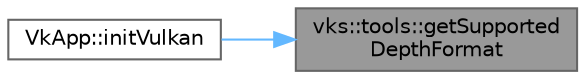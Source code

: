 digraph "vks::tools::getSupportedDepthFormat"
{
 // LATEX_PDF_SIZE
  bgcolor="transparent";
  edge [fontname=Helvetica,fontsize=10,labelfontname=Helvetica,labelfontsize=10];
  node [fontname=Helvetica,fontsize=10,shape=box,height=0.2,width=0.4];
  rankdir="RL";
  Node1 [id="Node000001",label="vks::tools::getSupported\lDepthFormat",height=0.2,width=0.4,color="gray40", fillcolor="grey60", style="filled", fontcolor="black",tooltip=" "];
  Node1 -> Node2 [id="edge1_Node000001_Node000002",dir="back",color="steelblue1",style="solid",tooltip=" "];
  Node2 [id="Node000002",label="VkApp::initVulkan",height=0.2,width=0.4,color="grey40", fillcolor="white", style="filled",URL="$class_vk_app.html#afd19e9b3fc6103893d6d4d85f4040f9e",tooltip="Setup the vulkan instance, enable required extensions and connect to the physical device (GPU)"];
}
